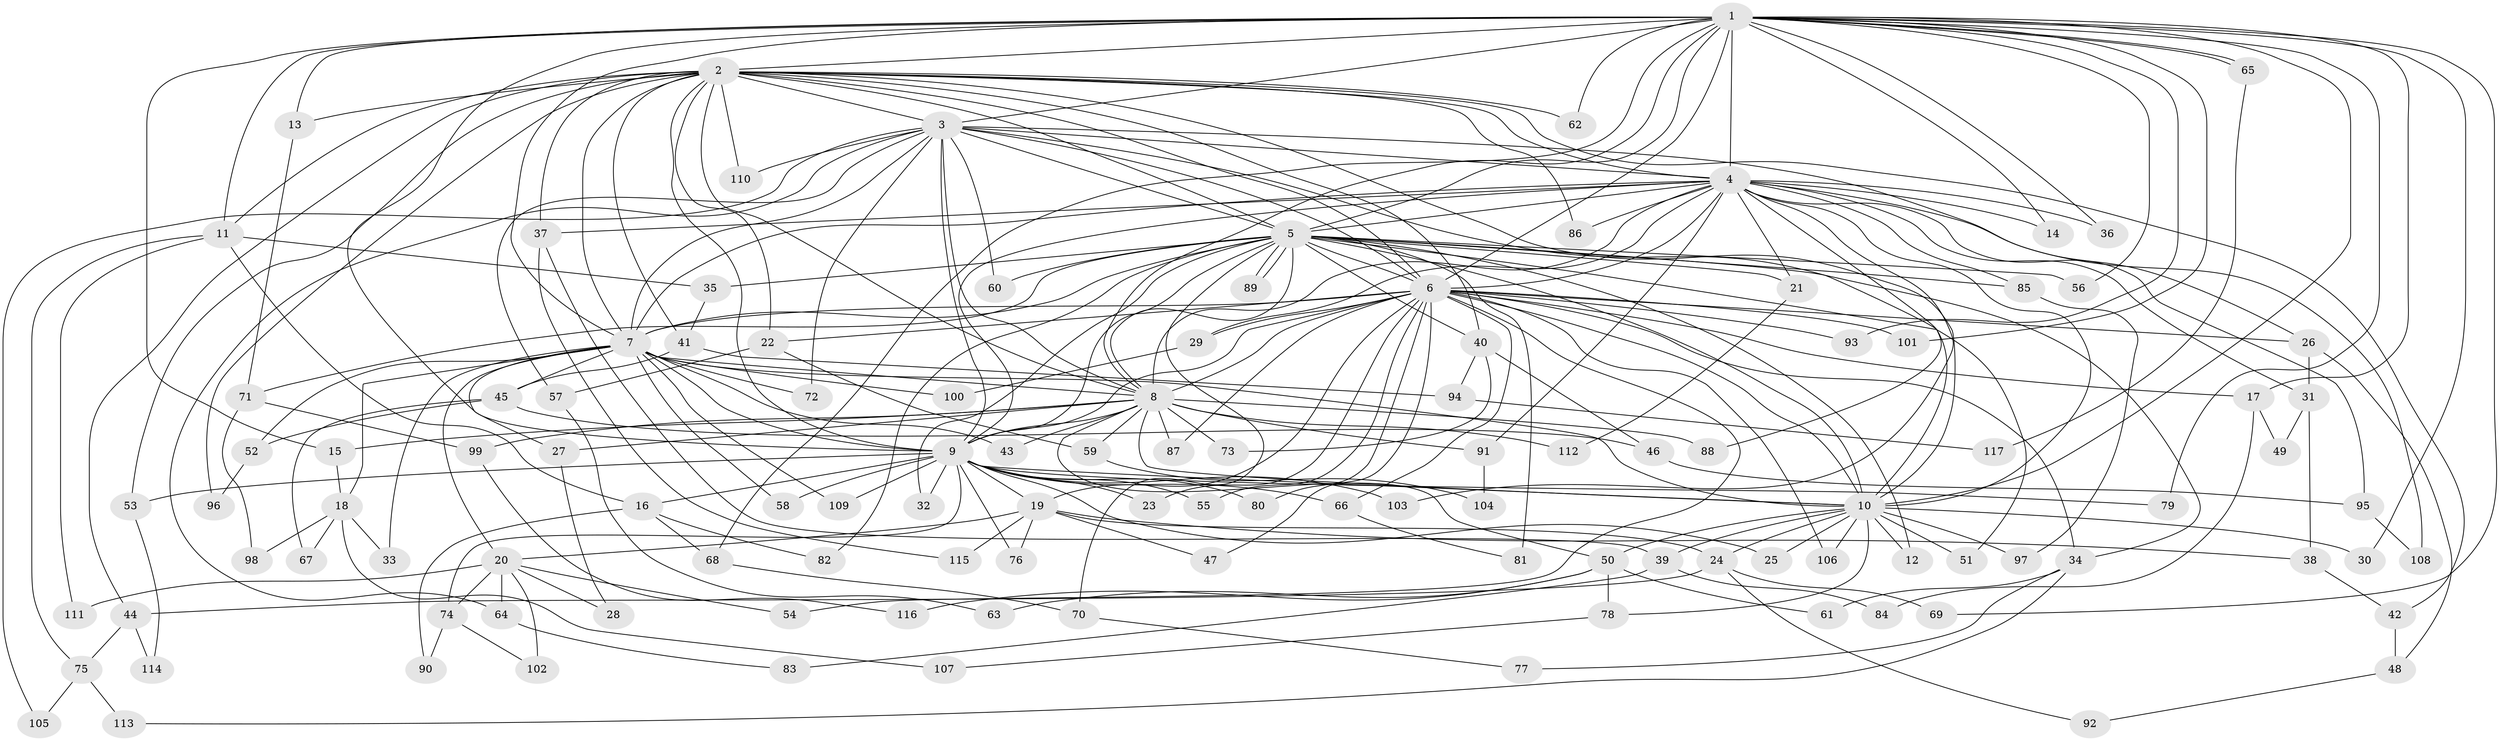 // Generated by graph-tools (version 1.1) at 2025/35/03/09/25 02:35:09]
// undirected, 117 vertices, 259 edges
graph export_dot {
graph [start="1"]
  node [color=gray90,style=filled];
  1;
  2;
  3;
  4;
  5;
  6;
  7;
  8;
  9;
  10;
  11;
  12;
  13;
  14;
  15;
  16;
  17;
  18;
  19;
  20;
  21;
  22;
  23;
  24;
  25;
  26;
  27;
  28;
  29;
  30;
  31;
  32;
  33;
  34;
  35;
  36;
  37;
  38;
  39;
  40;
  41;
  42;
  43;
  44;
  45;
  46;
  47;
  48;
  49;
  50;
  51;
  52;
  53;
  54;
  55;
  56;
  57;
  58;
  59;
  60;
  61;
  62;
  63;
  64;
  65;
  66;
  67;
  68;
  69;
  70;
  71;
  72;
  73;
  74;
  75;
  76;
  77;
  78;
  79;
  80;
  81;
  82;
  83;
  84;
  85;
  86;
  87;
  88;
  89;
  90;
  91;
  92;
  93;
  94;
  95;
  96;
  97;
  98;
  99;
  100;
  101;
  102;
  103;
  104;
  105;
  106;
  107;
  108;
  109;
  110;
  111;
  112;
  113;
  114;
  115;
  116;
  117;
  1 -- 2;
  1 -- 3;
  1 -- 4;
  1 -- 5;
  1 -- 6;
  1 -- 7;
  1 -- 8;
  1 -- 9;
  1 -- 10;
  1 -- 11;
  1 -- 13;
  1 -- 14;
  1 -- 15;
  1 -- 17;
  1 -- 30;
  1 -- 36;
  1 -- 56;
  1 -- 62;
  1 -- 65;
  1 -- 65;
  1 -- 68;
  1 -- 69;
  1 -- 79;
  1 -- 93;
  1 -- 101;
  2 -- 3;
  2 -- 4;
  2 -- 5;
  2 -- 6;
  2 -- 7;
  2 -- 8;
  2 -- 9;
  2 -- 10;
  2 -- 11;
  2 -- 13;
  2 -- 22;
  2 -- 37;
  2 -- 40;
  2 -- 41;
  2 -- 42;
  2 -- 44;
  2 -- 53;
  2 -- 62;
  2 -- 86;
  2 -- 96;
  2 -- 110;
  3 -- 4;
  3 -- 5;
  3 -- 6;
  3 -- 7;
  3 -- 8;
  3 -- 9;
  3 -- 10;
  3 -- 26;
  3 -- 57;
  3 -- 60;
  3 -- 64;
  3 -- 72;
  3 -- 105;
  3 -- 110;
  4 -- 5;
  4 -- 6;
  4 -- 7;
  4 -- 8;
  4 -- 9;
  4 -- 10;
  4 -- 14;
  4 -- 21;
  4 -- 29;
  4 -- 31;
  4 -- 36;
  4 -- 37;
  4 -- 85;
  4 -- 86;
  4 -- 88;
  4 -- 91;
  4 -- 95;
  4 -- 103;
  4 -- 108;
  5 -- 6;
  5 -- 7;
  5 -- 8;
  5 -- 9;
  5 -- 10;
  5 -- 12;
  5 -- 21;
  5 -- 32;
  5 -- 34;
  5 -- 35;
  5 -- 40;
  5 -- 51;
  5 -- 56;
  5 -- 60;
  5 -- 70;
  5 -- 71;
  5 -- 81;
  5 -- 82;
  5 -- 85;
  5 -- 89;
  5 -- 89;
  6 -- 7;
  6 -- 8;
  6 -- 9;
  6 -- 10;
  6 -- 17;
  6 -- 19;
  6 -- 22;
  6 -- 23;
  6 -- 26;
  6 -- 29;
  6 -- 34;
  6 -- 47;
  6 -- 54;
  6 -- 55;
  6 -- 66;
  6 -- 80;
  6 -- 87;
  6 -- 93;
  6 -- 101;
  6 -- 106;
  7 -- 8;
  7 -- 9;
  7 -- 10;
  7 -- 18;
  7 -- 20;
  7 -- 27;
  7 -- 33;
  7 -- 43;
  7 -- 45;
  7 -- 52;
  7 -- 58;
  7 -- 72;
  7 -- 100;
  7 -- 109;
  8 -- 9;
  8 -- 10;
  8 -- 15;
  8 -- 27;
  8 -- 43;
  8 -- 50;
  8 -- 59;
  8 -- 73;
  8 -- 87;
  8 -- 88;
  8 -- 91;
  8 -- 99;
  8 -- 112;
  9 -- 10;
  9 -- 16;
  9 -- 19;
  9 -- 23;
  9 -- 25;
  9 -- 32;
  9 -- 53;
  9 -- 55;
  9 -- 58;
  9 -- 66;
  9 -- 74;
  9 -- 76;
  9 -- 79;
  9 -- 80;
  9 -- 103;
  9 -- 109;
  10 -- 12;
  10 -- 24;
  10 -- 25;
  10 -- 30;
  10 -- 39;
  10 -- 50;
  10 -- 51;
  10 -- 78;
  10 -- 97;
  10 -- 106;
  11 -- 16;
  11 -- 35;
  11 -- 75;
  11 -- 111;
  13 -- 71;
  15 -- 18;
  16 -- 68;
  16 -- 82;
  16 -- 90;
  17 -- 49;
  17 -- 84;
  18 -- 33;
  18 -- 67;
  18 -- 98;
  18 -- 107;
  19 -- 20;
  19 -- 24;
  19 -- 38;
  19 -- 47;
  19 -- 76;
  19 -- 115;
  20 -- 28;
  20 -- 54;
  20 -- 64;
  20 -- 74;
  20 -- 102;
  20 -- 111;
  21 -- 112;
  22 -- 57;
  22 -- 59;
  24 -- 44;
  24 -- 69;
  24 -- 92;
  26 -- 31;
  26 -- 48;
  27 -- 28;
  29 -- 100;
  31 -- 38;
  31 -- 49;
  34 -- 61;
  34 -- 77;
  34 -- 113;
  35 -- 41;
  37 -- 39;
  37 -- 115;
  38 -- 42;
  39 -- 83;
  39 -- 84;
  40 -- 46;
  40 -- 73;
  40 -- 94;
  41 -- 45;
  41 -- 94;
  42 -- 48;
  44 -- 75;
  44 -- 114;
  45 -- 46;
  45 -- 52;
  45 -- 67;
  46 -- 95;
  48 -- 92;
  50 -- 61;
  50 -- 63;
  50 -- 78;
  50 -- 116;
  52 -- 96;
  53 -- 114;
  57 -- 63;
  59 -- 104;
  64 -- 83;
  65 -- 117;
  66 -- 81;
  68 -- 70;
  70 -- 77;
  71 -- 98;
  71 -- 99;
  74 -- 90;
  74 -- 102;
  75 -- 105;
  75 -- 113;
  78 -- 107;
  85 -- 97;
  91 -- 104;
  94 -- 117;
  95 -- 108;
  99 -- 116;
}
